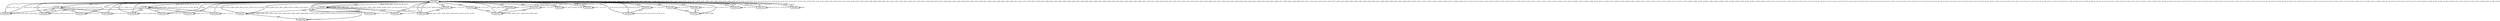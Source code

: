 digraph G {
        node [style=rounded, penwidth=3, fontsize=20, shape=oval];
        "00000000" -> "0000ff98" [label="@601, @935, @1038, @1141, @1244", color=black,arrowsize=1,style=bold,penwidth=3,fontsize=20];
"0000ff98" -> "0000ff98" [label="@602, @603, @936, @937, @1039, @1040, @1142, @1143, @1245, @1246", color=black,arrowsize=1,style=bold,penwidth=3,fontsize=20];
"0000ff98" -> "000009db" [label="@604", color=black,arrowsize=1,style=bold,penwidth=3,fontsize=20];
"000009db" -> "000009db" [label="@605, @606, @1221, @1222, @1223", color=black,arrowsize=1,style=bold,penwidth=3,fontsize=20];
"000009db" -> "00000000" [label="@607 + 617*n, n=0..1", color=black,arrowsize=1,style=bold,penwidth=3,fontsize=20];
"00000000" -> "00000000" [label="@608, @609, @610, @611, @612, @613, @614, @619, @620, @621, @622, @623, @624, @625, @634, @635, @636, @637, @638, @639, @640, @641, @642, @643, @644, @645, @646, @647, @648, @649, @650, @651, @652, @653, @654, @655, @656, @657, @658, @659, @660, @661, @662, @663, @664, @665, @666, @667, @668, @669, @670, @671, @672, @673, @674, @675, @676, @677, @678, @685, @686, @687, @688, @696, @697, @698, @699, @704, @705, @706, @707, @717, @718, @719, @727, @728, @729, @730, @731, @732, @733, @734, @735, @736, @761, @762, @763, @764, @791, @792, @793, @794, @795, @796, @797, @798, @799, @800, @808, @809, @810, @811, @812, @813, @814, @815, @816, @817, @818, @827, @828, @829, @830, @831, @840, @841, @842, @843, @844, @853, @854, @855, @856, @857, @858, @859, @860, @861, @862, @863, @873, @874, @875, @876, @877, @878, @879, @880, @881, @882, @883, @884, @885, @886, @887, @888, @894, @895, @896, @897, @898, @899, @900, @901, @902, @903, @904, @905, @906, @907, @916, @917, @918, @919, @920, @921, @922, @923, @924, @925, @926, @927, @928, @929, @930, @931, @932, @933, @934, @942, @943, @944, @945, @946, @947, @948, @953, @954, @955, @956, @957, @958, @959, @968, @969, @970, @971, @972, @973, @974, @975, @976, @977, @978, @979, @980, @981, @982, @983, @984, @985, @986, @987, @988, @989, @990, @991, @997, @998, @999, @1000, @1001, @1002, @1003, @1004, @1005, @1006, @1007, @1008, @1009, @1010, @1019, @1020, @1021, @1022, @1023, @1024, @1025, @1026, @1027, @1028, @1029, @1030, @1031, @1032, @1033, @1034, @1035, @1036, @1037, @1045, @1046, @1047, @1048, @1049, @1050, @1051, @1056, @1057, @1058, @1059, @1060, @1061, @1062, @1071, @1072, @1073, @1074, @1075, @1076, @1077, @1078, @1079, @1080, @1081, @1082, @1083, @1084, @1085, @1086, @1087, @1088, @1089, @1090, @1091, @1092, @1093, @1094, @1100, @1101, @1102, @1103, @1104, @1105, @1106, @1107, @1108, @1109, @1110, @1111, @1112, @1113, @1122, @1123, @1124, @1125, @1126, @1127, @1128, @1129, @1130, @1131, @1132, @1133, @1134, @1135, @1136, @1137, @1138, @1139, @1140, @1148, @1149, @1150, @1151, @1152, @1153, @1154, @1159, @1160, @1161, @1162, @1163, @1164, @1165, @1174, @1175, @1176, @1177, @1178, @1179, @1180, @1181, @1182, @1183, @1184, @1185, @1186, @1187, @1188, @1189, @1190, @1191, @1192, @1193, @1194, @1195, @1196, @1197, @1203, @1204, @1205, @1206, @1207, @1208, @1209, @1210, @1211, @1212, @1213, @1214, @1215, @1216, @1225, @1226, @1227, @1228, @1229, @1230, @1231, @1232, @1233, @1234, @1235, @1236, @1237, @1238, @1239, @1240, @1241, @1242, @1243, @1251, @1252, @1253, @1254, @1255, @1256, @1257, @1258, @1259, @1260, @1261, @1266, @1267, @1268, @1269, @1270, @1271, @1272, @1273, @1274, @1275, @1276, @1285, @1286, @1287, @1288, @1289, @1290, @1291, @1292, @1293, @1294, @1295, @1296, @1297, @1298, @1299", color=black,arrowsize=1,style=bold,penwidth=3,fontsize=20];
"00000000" -> "00000001" [label="@615, @679, @889, @949, @992, @1052, @1095, @1155, @1198", color=black,arrowsize=1,style=bold,penwidth=3,fontsize=20];
"00000001" -> "00000001" [label="@616, @617, @680, @890, @891, @892, @950, @951, @964, @965, @966, @993, @994, @995, @1053, @1054, @1096, @1097, @1098, @1156, @1157, @1199, @1200, @1201", color=black,arrowsize=1,style=bold,penwidth=3,fontsize=20];
"00000001" -> "00000000" [label="@618, @893, @952, @967, @996, @1055, @1099, @1158, @1202", color=black,arrowsize=1,style=bold,penwidth=3,fontsize=20];
"00000000" -> "0000ffac" [label="@626, @864, @960, @1063, @1166, @1277", color=black,arrowsize=1,style=bold,penwidth=3,fontsize=20];
"0000ffac" -> "0000ffac" [label="@627, @628, @865, @866, @867, @868, @869, @870, @871, @961, @962, @1064, @1065, @1167, @1168, @1278, @1279", color=black,arrowsize=1,style=bold,penwidth=3,fontsize=20];
"0000ffac" -> "00000004" [label="@629 + 651*n, n=0..1", color=black,arrowsize=1,style=bold,penwidth=3,fontsize=20];
"00000004" -> "00000004" [label="@630, @631, @632, @766, @823, @824, @825, @1281, @1282, @1283", color=black,arrowsize=1,style=bold,penwidth=3,fontsize=20];
"00000004" -> "00000000" [label="@633, @767, @826, @1284", color=black,arrowsize=1,style=bold,penwidth=3,fontsize=20];
"00000001" -> "00000008" [label="@681", color=black,arrowsize=1,style=bold,penwidth=3,fontsize=20];
"00000008" -> "00000008" [label="@682 + 1*n, n=0..1", color=black,arrowsize=1,style=bold,penwidth=3,fontsize=20];
"00000008" -> "00000000" [label="@684", color=black,arrowsize=1,style=bold,penwidth=3,fontsize=20];
"00000000" -> "0000ffaa" [label="@689", color=black,arrowsize=1,style=bold,penwidth=3,fontsize=20];
"0000ffaa" -> "0000ffaa" [label="@690 + 1*n, n=0..1", color=black,arrowsize=1,style=bold,penwidth=3,fontsize=20];
"0000ffaa" -> "00000055" [label="@692", color=black,arrowsize=1,style=bold,penwidth=3,fontsize=20];
"00000055" -> "00000055" [label="@693, @694, @836, @837, @838, @849, @850, @851", color=black,arrowsize=1,style=bold,penwidth=3,fontsize=20];
"00000055" -> "00000000" [label="@695, @839, @852", color=black,arrowsize=1,style=bold,penwidth=3,fontsize=20];
"00000000" -> "ffffffaa" [label="@700 + 562*n, n=0..1", color=black,arrowsize=1,style=bold,penwidth=3,fontsize=20];
"ffffffaa" -> "ffffffaa" [label="@701, @702, @1263, @1264", color=black,arrowsize=1,style=bold,penwidth=3,fontsize=20];
"ffffffaa" -> "00000000" [label="@703 + 562*n, n=0..1", color=black,arrowsize=1,style=bold,penwidth=3,fontsize=20];
"00000000" -> "0000ff55" [label="@708", color=black,arrowsize=1,style=bold,penwidth=3,fontsize=20];
"0000ff55" -> "0000ff55" [label="@709 + 1*n, n=0..6", color=black,arrowsize=1,style=bold,penwidth=3,fontsize=20];
"0000ff55" -> "00000000" [label="@716", color=black,arrowsize=1,style=bold,penwidth=3,fontsize=20];
"00000000" -> "0000ffab" [label="@720", color=black,arrowsize=1,style=bold,penwidth=3,fontsize=20];
"0000ffab" -> "0000ffab" [label="@721 + 1*n, n=0..1", color=black,arrowsize=1,style=bold,penwidth=3,fontsize=20];
"0000ffab" -> "000000aa" [label="@723", color=black,arrowsize=1,style=bold,penwidth=3,fontsize=20];
"000000aa" -> "000000aa" [label="@724, @725, @751, @754, @755, @758, @759", color=black,arrowsize=1,style=bold,penwidth=3,fontsize=20];
"000000aa" -> "00000000" [label="@726, @752, @756, @760", color=black,arrowsize=1,style=bold,penwidth=3,fontsize=20];
"00000000" -> "0000ffb8" [label="@737", color=black,arrowsize=1,style=bold,penwidth=3,fontsize=20];
"0000ffb8" -> "0000ffb8" [label="@738 + 1*n, n=0..1", color=black,arrowsize=1,style=bold,penwidth=3,fontsize=20];
"0000ffb8" -> "0000ffc0" [label="@740", color=black,arrowsize=1,style=bold,penwidth=3,fontsize=20];
"0000ffc0" -> "0000ffc0" [label="@741, @805, @806", color=black,arrowsize=1,style=bold,penwidth=3,fontsize=20];
"0000ffc0" -> "00000000" [label="@742 + 65*n, n=0..1", color=black,arrowsize=1,style=bold,penwidth=3,fontsize=20];
"00000000" -> "000007d4" [label="@743", color=black,arrowsize=1,style=bold,penwidth=3,fontsize=20];
"000007d4" -> "000007d4" [label="@744 + 1*n, n=0..4", color=black,arrowsize=1,style=bold,penwidth=3,fontsize=20];
"000007d4" -> "00000000" [label="@749", color=black,arrowsize=1,style=bold,penwidth=3,fontsize=20];
"00000000" -> "000000aa" [label="@750, @753, @757", color=black,arrowsize=1,style=bold,penwidth=3,fontsize=20];
"00000000" -> "00000004" [label="@765", color=black,arrowsize=1,style=bold,penwidth=3,fontsize=20];
"00000000" -> "00001000" [label="@768 + 8*n, n=0..1", color=black,arrowsize=1,style=bold,penwidth=3,fontsize=20];
"00001000" -> "00001000" [label="@769, @770, @777, @778, @779", color=black,arrowsize=1,style=bold,penwidth=3,fontsize=20];
"00001000" -> "00000000" [label="@771 + 9*n, n=0..1", color=black,arrowsize=1,style=bold,penwidth=3,fontsize=20];
"00000000" -> "000009d4" [label="@772", color=black,arrowsize=1,style=bold,penwidth=3,fontsize=20];
"000009d4" -> "000009d4" [label="@773, @774, @939, @940", color=black,arrowsize=1,style=bold,penwidth=3,fontsize=20];
"000009d4" -> "00000000" [label="@775 + 166*n, n=0..1", color=black,arrowsize=1,style=bold,penwidth=3,fontsize=20];
"00000000" -> "000009d8" [label="@781 + 3*n, n=0..1", color=black,arrowsize=1,style=bold,penwidth=3,fontsize=20];
"000009d8" -> "000009d8" [label="@782, @785, @786, @912, @913, @914", color=black,arrowsize=1,style=bold,penwidth=3,fontsize=20];
"000009d8" -> "00000000" [label="@783, @787, @915", color=black,arrowsize=1,style=bold,penwidth=3,fontsize=20];
"00000000" -> "0000ff90" [label="@788", color=black,arrowsize=1,style=bold,penwidth=3,fontsize=20];
"0000ff90" -> "0000ff90" [label="@789", color=black,arrowsize=1,style=bold,penwidth=3,fontsize=20];
"0000ff90" -> "00000000" [label="@790", color=black,arrowsize=1,style=bold,penwidth=3,fontsize=20];
"00000000" -> "0001ff88" [label="@801", color=black,arrowsize=1,style=bold,penwidth=3,fontsize=20];
"0001ff88" -> "0001ff88" [label="@802 + 1*n, n=0..1", color=black,arrowsize=1,style=bold,penwidth=3,fontsize=20];
"0001ff88" -> "0000ffc0" [label="@804", color=black,arrowsize=1,style=bold,penwidth=3,fontsize=20];
"00000000" -> "0001096c" [label="@819", color=black,arrowsize=1,style=bold,penwidth=3,fontsize=20];
"0001096c" -> "0001096c" [label="@820 + 1*n, n=0..1", color=black,arrowsize=1,style=bold,penwidth=3,fontsize=20];
"0001096c" -> "00000004" [label="@822", color=black,arrowsize=1,style=bold,penwidth=3,fontsize=20];
"00000000" -> "0000ff9b" [label="@832", color=black,arrowsize=1,style=bold,penwidth=3,fontsize=20];
"0000ff9b" -> "0000ff9b" [label="@833 + 1*n, n=0..1", color=black,arrowsize=1,style=bold,penwidth=3,fontsize=20];
"0000ff9b" -> "00000055" [label="@835", color=black,arrowsize=1,style=bold,penwidth=3,fontsize=20];
"00000000" -> "00010000" [label="@845", color=black,arrowsize=1,style=bold,penwidth=3,fontsize=20];
"00010000" -> "00010000" [label="@846 + 1*n, n=0..1", color=black,arrowsize=1,style=bold,penwidth=3,fontsize=20];
"00010000" -> "00000055" [label="@848", color=black,arrowsize=1,style=bold,penwidth=3,fontsize=20];
"0000ffac" -> "00000000" [label="@872", color=black,arrowsize=1,style=bold,penwidth=3,fontsize=20];
"00000000" -> "0000ff9c" [label="@908 + 103*n, n=0..3", color=black,arrowsize=1,style=bold,penwidth=3,fontsize=20];
"0000ff9c" -> "0000ff9c" [label="@909, @910, @1012, @1013, @1115, @1116, @1218, @1219", color=black,arrowsize=1,style=bold,penwidth=3,fontsize=20];
"0000ff9c" -> "000009d8" [label="@911", color=black,arrowsize=1,style=bold,penwidth=3,fontsize=20];
"0000ff98" -> "000009d4" [label="@938", color=black,arrowsize=1,style=bold,penwidth=3,fontsize=20];
"0000ffac" -> "00000001" [label="@963", color=black,arrowsize=1,style=bold,penwidth=3,fontsize=20];
"0000ff9c" -> "000009d9" [label="@1014", color=black,arrowsize=1,style=bold,penwidth=3,fontsize=20];
"000009d9" -> "000009d9" [label="@1015 + 1*n, n=0..2", color=black,arrowsize=1,style=bold,penwidth=3,fontsize=20];
"000009d9" -> "00000000" [label="@1018", color=black,arrowsize=1,style=bold,penwidth=3,fontsize=20];
"0000ff98" -> "000009d5" [label="@1041", color=black,arrowsize=1,style=bold,penwidth=3,fontsize=20];
"000009d5" -> "000009d5" [label="@1042 + 1*n, n=0..1", color=black,arrowsize=1,style=bold,penwidth=3,fontsize=20];
"000009d5" -> "00000000" [label="@1044", color=black,arrowsize=1,style=bold,penwidth=3,fontsize=20];
"0000ffac" -> "00000002" [label="@1066", color=black,arrowsize=1,style=bold,penwidth=3,fontsize=20];
"00000002" -> "00000002" [label="@1067 + 1*n, n=0..2", color=black,arrowsize=1,style=bold,penwidth=3,fontsize=20];
"00000002" -> "00000000" [label="@1070", color=black,arrowsize=1,style=bold,penwidth=3,fontsize=20];
"0000ff9c" -> "000009da" [label="@1117", color=black,arrowsize=1,style=bold,penwidth=3,fontsize=20];
"000009da" -> "000009da" [label="@1118 + 1*n, n=0..2", color=black,arrowsize=1,style=bold,penwidth=3,fontsize=20];
"000009da" -> "00000000" [label="@1121", color=black,arrowsize=1,style=bold,penwidth=3,fontsize=20];
"0000ff98" -> "000009d6" [label="@1144", color=black,arrowsize=1,style=bold,penwidth=3,fontsize=20];
"000009d6" -> "000009d6" [label="@1145 + 1*n, n=0..1", color=black,arrowsize=1,style=bold,penwidth=3,fontsize=20];
"000009d6" -> "00000000" [label="@1147", color=black,arrowsize=1,style=bold,penwidth=3,fontsize=20];
"0000ffac" -> "00000003" [label="@1169", color=black,arrowsize=1,style=bold,penwidth=3,fontsize=20];
"00000003" -> "00000003" [label="@1170 + 1*n, n=0..2", color=black,arrowsize=1,style=bold,penwidth=3,fontsize=20];
"00000003" -> "00000000" [label="@1173", color=black,arrowsize=1,style=bold,penwidth=3,fontsize=20];
"0000ff9c" -> "000009db" [label="@1220", color=black,arrowsize=1,style=bold,penwidth=3,fontsize=20];
"0000ff98" -> "000009d7" [label="@1247", color=black,arrowsize=1,style=bold,penwidth=3,fontsize=20];
"000009d7" -> "000009d7" [label="@1248 + 1*n, n=0..1", color=black,arrowsize=1,style=bold,penwidth=3,fontsize=20];
"000009d7" -> "00000000" [label="@1250", color=black,arrowsize=1,style=bold,penwidth=3,fontsize=20];
}
